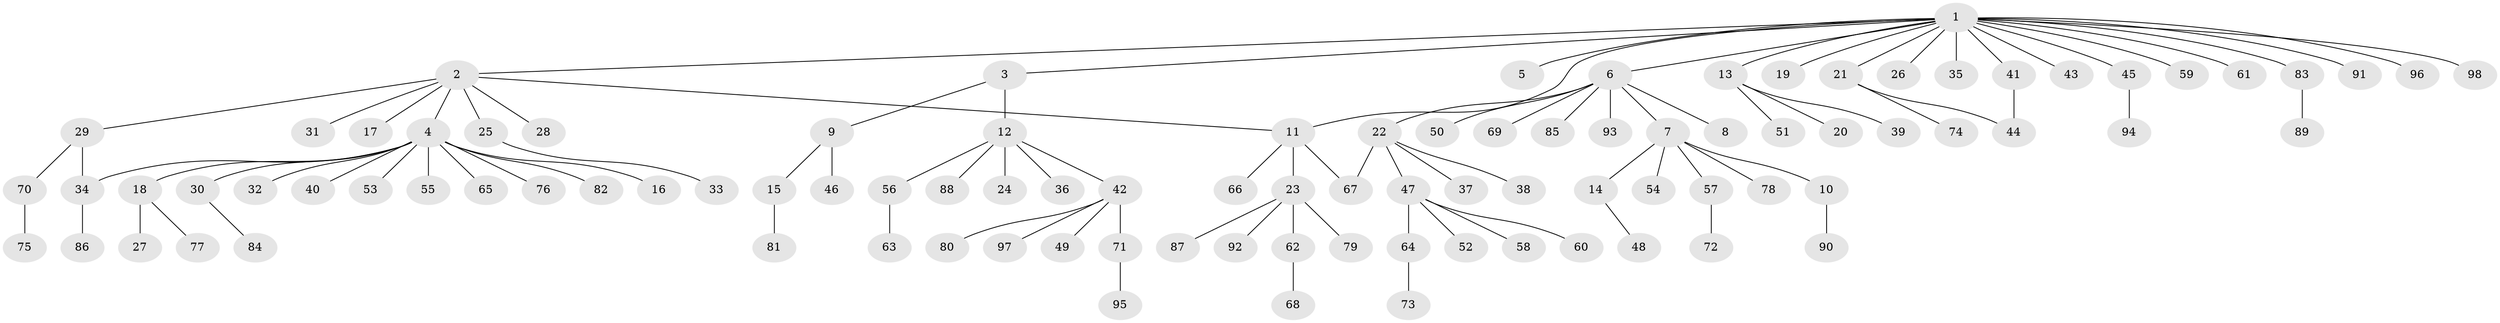 // Generated by graph-tools (version 1.1) at 2025/01/03/09/25 03:01:38]
// undirected, 98 vertices, 101 edges
graph export_dot {
graph [start="1"]
  node [color=gray90,style=filled];
  1;
  2;
  3;
  4;
  5;
  6;
  7;
  8;
  9;
  10;
  11;
  12;
  13;
  14;
  15;
  16;
  17;
  18;
  19;
  20;
  21;
  22;
  23;
  24;
  25;
  26;
  27;
  28;
  29;
  30;
  31;
  32;
  33;
  34;
  35;
  36;
  37;
  38;
  39;
  40;
  41;
  42;
  43;
  44;
  45;
  46;
  47;
  48;
  49;
  50;
  51;
  52;
  53;
  54;
  55;
  56;
  57;
  58;
  59;
  60;
  61;
  62;
  63;
  64;
  65;
  66;
  67;
  68;
  69;
  70;
  71;
  72;
  73;
  74;
  75;
  76;
  77;
  78;
  79;
  80;
  81;
  82;
  83;
  84;
  85;
  86;
  87;
  88;
  89;
  90;
  91;
  92;
  93;
  94;
  95;
  96;
  97;
  98;
  1 -- 2;
  1 -- 3;
  1 -- 5;
  1 -- 6;
  1 -- 11;
  1 -- 13;
  1 -- 19;
  1 -- 21;
  1 -- 26;
  1 -- 35;
  1 -- 41;
  1 -- 43;
  1 -- 45;
  1 -- 59;
  1 -- 61;
  1 -- 83;
  1 -- 91;
  1 -- 96;
  1 -- 98;
  2 -- 4;
  2 -- 11;
  2 -- 17;
  2 -- 25;
  2 -- 28;
  2 -- 29;
  2 -- 31;
  3 -- 9;
  3 -- 12;
  4 -- 16;
  4 -- 18;
  4 -- 30;
  4 -- 32;
  4 -- 34;
  4 -- 40;
  4 -- 53;
  4 -- 55;
  4 -- 65;
  4 -- 76;
  4 -- 82;
  6 -- 7;
  6 -- 8;
  6 -- 22;
  6 -- 50;
  6 -- 69;
  6 -- 85;
  6 -- 93;
  7 -- 10;
  7 -- 14;
  7 -- 54;
  7 -- 57;
  7 -- 78;
  9 -- 15;
  9 -- 46;
  10 -- 90;
  11 -- 23;
  11 -- 66;
  11 -- 67;
  12 -- 24;
  12 -- 36;
  12 -- 42;
  12 -- 56;
  12 -- 88;
  13 -- 20;
  13 -- 39;
  13 -- 51;
  14 -- 48;
  15 -- 81;
  18 -- 27;
  18 -- 77;
  21 -- 44;
  21 -- 74;
  22 -- 37;
  22 -- 38;
  22 -- 47;
  22 -- 67;
  23 -- 62;
  23 -- 79;
  23 -- 87;
  23 -- 92;
  25 -- 33;
  29 -- 34;
  29 -- 70;
  30 -- 84;
  34 -- 86;
  41 -- 44;
  42 -- 49;
  42 -- 71;
  42 -- 80;
  42 -- 97;
  45 -- 94;
  47 -- 52;
  47 -- 58;
  47 -- 60;
  47 -- 64;
  56 -- 63;
  57 -- 72;
  62 -- 68;
  64 -- 73;
  70 -- 75;
  71 -- 95;
  83 -- 89;
}
